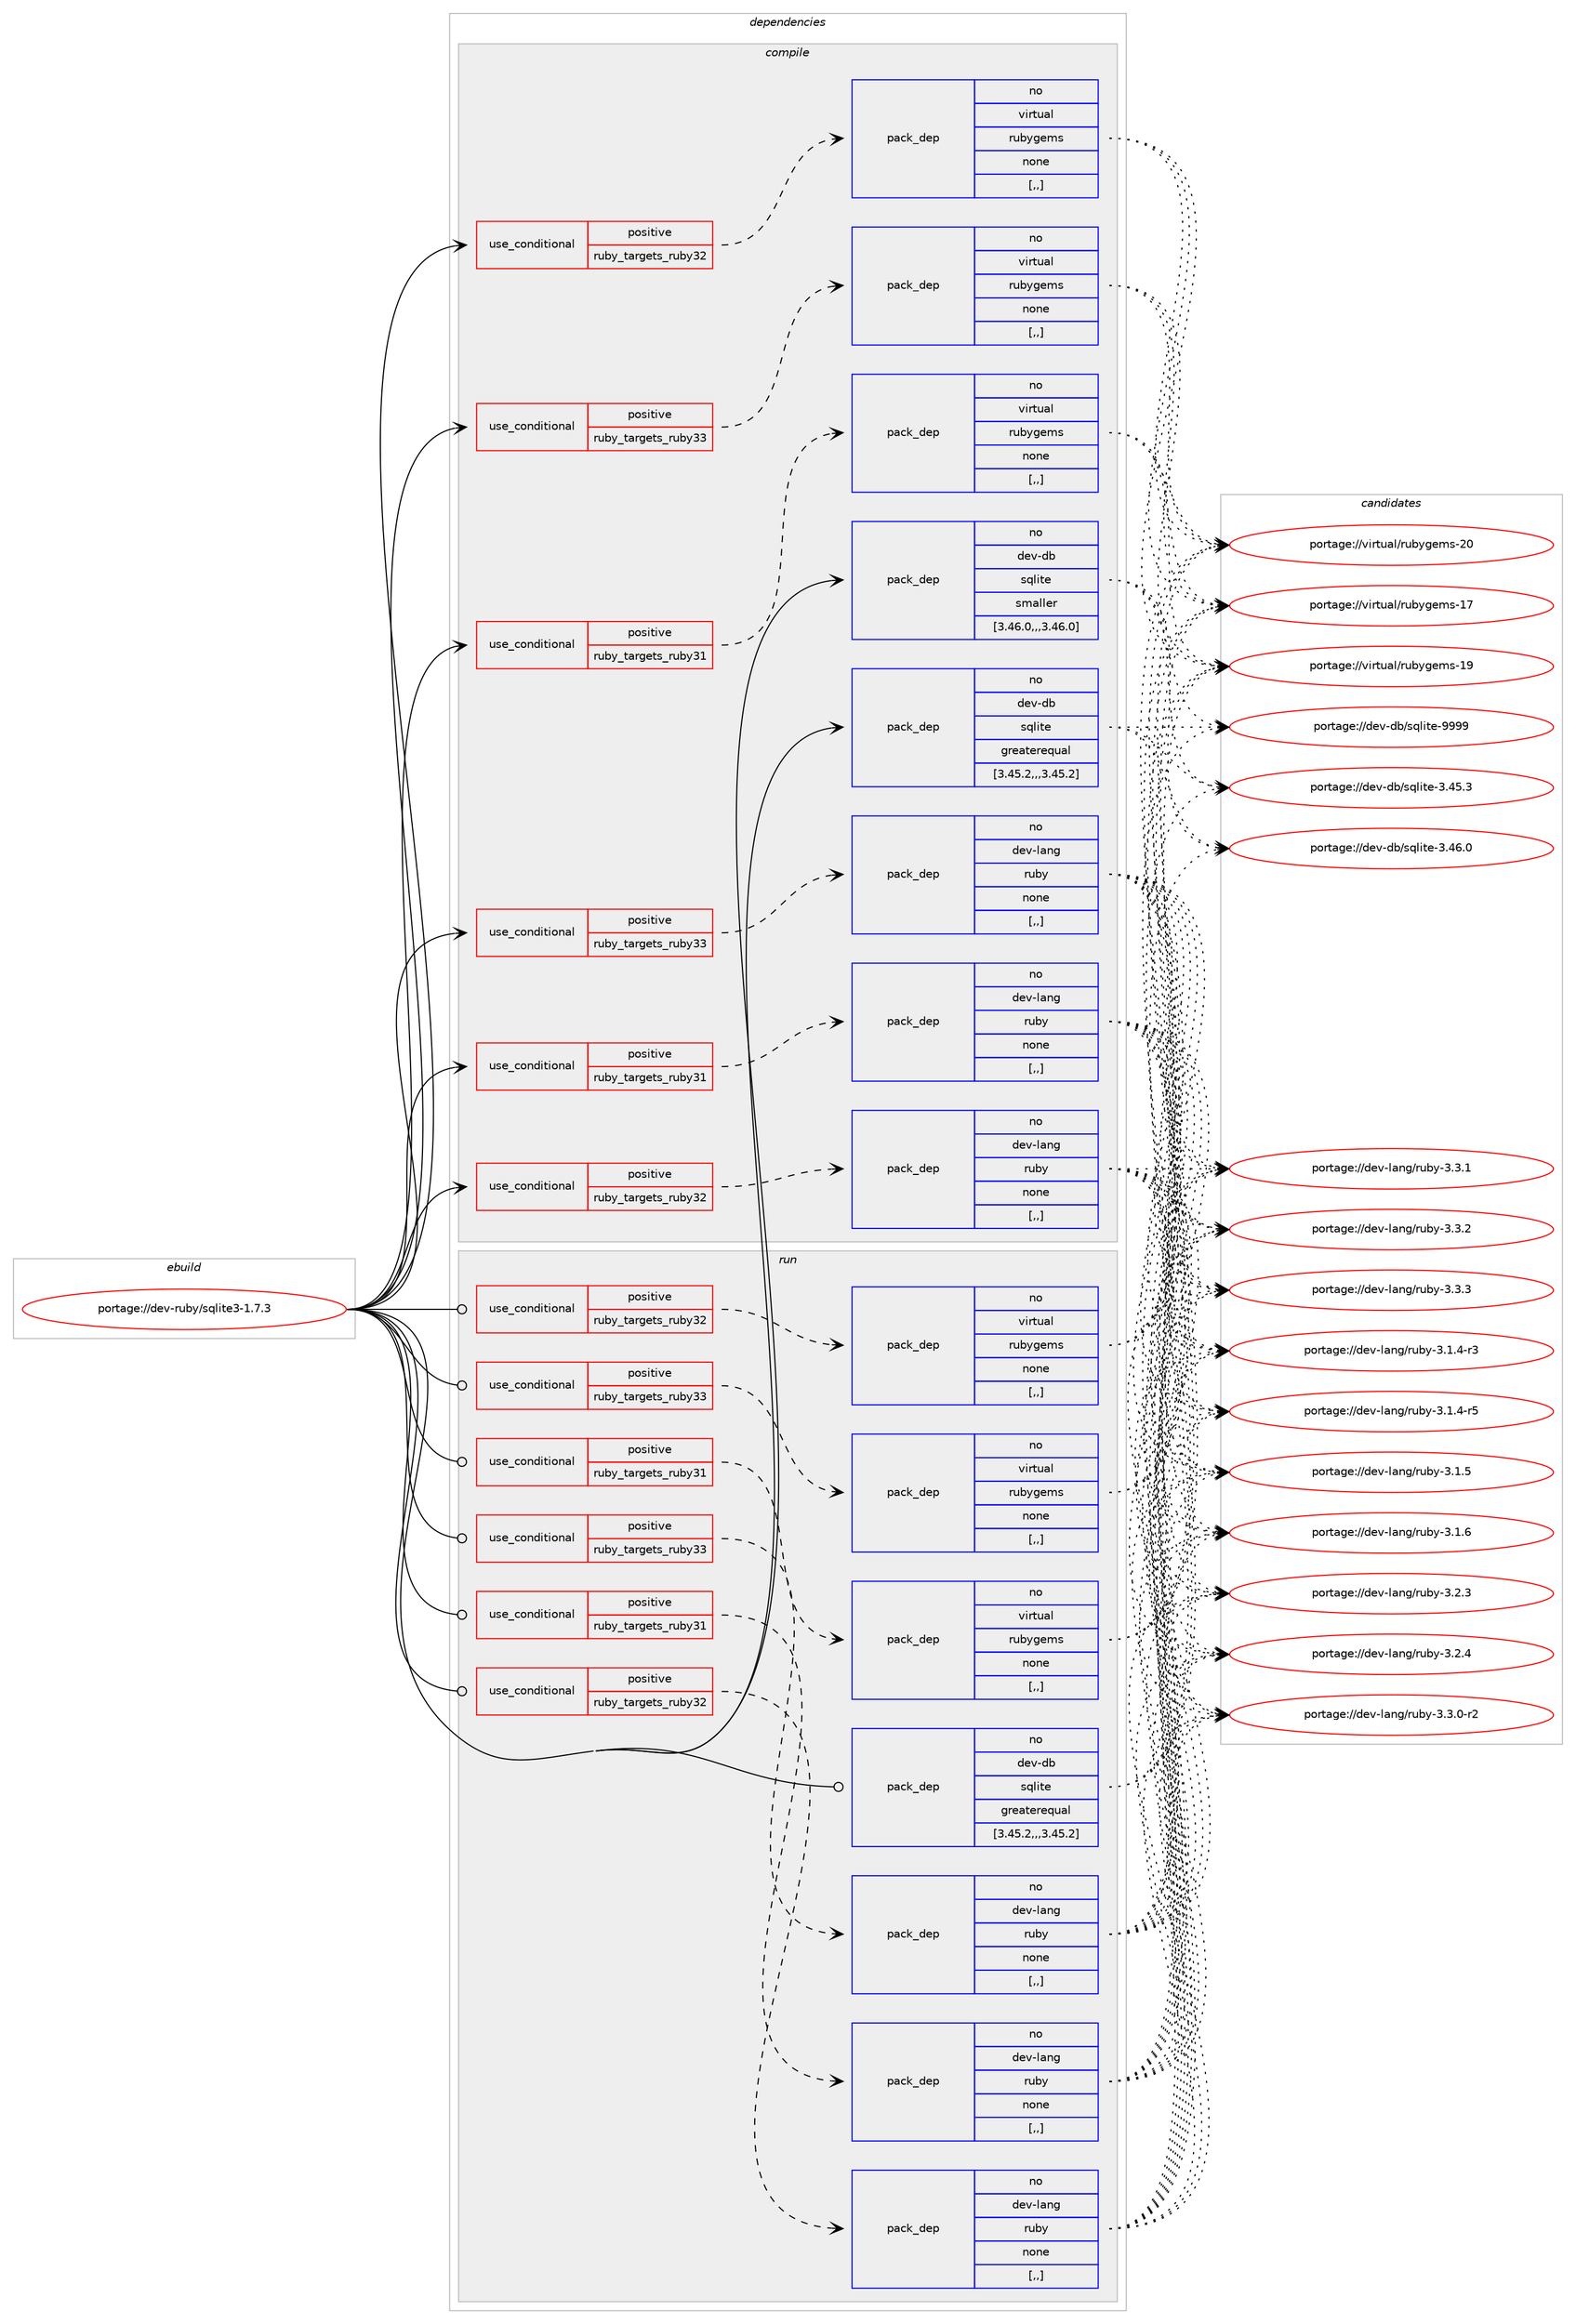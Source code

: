 digraph prolog {

# *************
# Graph options
# *************

newrank=true;
concentrate=true;
compound=true;
graph [rankdir=LR,fontname=Helvetica,fontsize=10,ranksep=1.5];#, ranksep=2.5, nodesep=0.2];
edge  [arrowhead=vee];
node  [fontname=Helvetica,fontsize=10];

# **********
# The ebuild
# **********

subgraph cluster_leftcol {
color=gray;
rank=same;
label=<<i>ebuild</i>>;
id [label="portage://dev-ruby/sqlite3-1.7.3", color=red, width=4, href="../dev-ruby/sqlite3-1.7.3.svg"];
}

# ****************
# The dependencies
# ****************

subgraph cluster_midcol {
color=gray;
label=<<i>dependencies</i>>;
subgraph cluster_compile {
fillcolor="#eeeeee";
style=filled;
label=<<i>compile</i>>;
subgraph cond55616 {
dependency199963 [label=<<TABLE BORDER="0" CELLBORDER="1" CELLSPACING="0" CELLPADDING="4"><TR><TD ROWSPAN="3" CELLPADDING="10">use_conditional</TD></TR><TR><TD>positive</TD></TR><TR><TD>ruby_targets_ruby31</TD></TR></TABLE>>, shape=none, color=red];
subgraph pack142978 {
dependency199964 [label=<<TABLE BORDER="0" CELLBORDER="1" CELLSPACING="0" CELLPADDING="4" WIDTH="220"><TR><TD ROWSPAN="6" CELLPADDING="30">pack_dep</TD></TR><TR><TD WIDTH="110">no</TD></TR><TR><TD>dev-lang</TD></TR><TR><TD>ruby</TD></TR><TR><TD>none</TD></TR><TR><TD>[,,]</TD></TR></TABLE>>, shape=none, color=blue];
}
dependency199963:e -> dependency199964:w [weight=20,style="dashed",arrowhead="vee"];
}
id:e -> dependency199963:w [weight=20,style="solid",arrowhead="vee"];
subgraph cond55617 {
dependency199965 [label=<<TABLE BORDER="0" CELLBORDER="1" CELLSPACING="0" CELLPADDING="4"><TR><TD ROWSPAN="3" CELLPADDING="10">use_conditional</TD></TR><TR><TD>positive</TD></TR><TR><TD>ruby_targets_ruby31</TD></TR></TABLE>>, shape=none, color=red];
subgraph pack142979 {
dependency199966 [label=<<TABLE BORDER="0" CELLBORDER="1" CELLSPACING="0" CELLPADDING="4" WIDTH="220"><TR><TD ROWSPAN="6" CELLPADDING="30">pack_dep</TD></TR><TR><TD WIDTH="110">no</TD></TR><TR><TD>virtual</TD></TR><TR><TD>rubygems</TD></TR><TR><TD>none</TD></TR><TR><TD>[,,]</TD></TR></TABLE>>, shape=none, color=blue];
}
dependency199965:e -> dependency199966:w [weight=20,style="dashed",arrowhead="vee"];
}
id:e -> dependency199965:w [weight=20,style="solid",arrowhead="vee"];
subgraph cond55618 {
dependency199967 [label=<<TABLE BORDER="0" CELLBORDER="1" CELLSPACING="0" CELLPADDING="4"><TR><TD ROWSPAN="3" CELLPADDING="10">use_conditional</TD></TR><TR><TD>positive</TD></TR><TR><TD>ruby_targets_ruby32</TD></TR></TABLE>>, shape=none, color=red];
subgraph pack142980 {
dependency199968 [label=<<TABLE BORDER="0" CELLBORDER="1" CELLSPACING="0" CELLPADDING="4" WIDTH="220"><TR><TD ROWSPAN="6" CELLPADDING="30">pack_dep</TD></TR><TR><TD WIDTH="110">no</TD></TR><TR><TD>dev-lang</TD></TR><TR><TD>ruby</TD></TR><TR><TD>none</TD></TR><TR><TD>[,,]</TD></TR></TABLE>>, shape=none, color=blue];
}
dependency199967:e -> dependency199968:w [weight=20,style="dashed",arrowhead="vee"];
}
id:e -> dependency199967:w [weight=20,style="solid",arrowhead="vee"];
subgraph cond55619 {
dependency199969 [label=<<TABLE BORDER="0" CELLBORDER="1" CELLSPACING="0" CELLPADDING="4"><TR><TD ROWSPAN="3" CELLPADDING="10">use_conditional</TD></TR><TR><TD>positive</TD></TR><TR><TD>ruby_targets_ruby32</TD></TR></TABLE>>, shape=none, color=red];
subgraph pack142981 {
dependency199970 [label=<<TABLE BORDER="0" CELLBORDER="1" CELLSPACING="0" CELLPADDING="4" WIDTH="220"><TR><TD ROWSPAN="6" CELLPADDING="30">pack_dep</TD></TR><TR><TD WIDTH="110">no</TD></TR><TR><TD>virtual</TD></TR><TR><TD>rubygems</TD></TR><TR><TD>none</TD></TR><TR><TD>[,,]</TD></TR></TABLE>>, shape=none, color=blue];
}
dependency199969:e -> dependency199970:w [weight=20,style="dashed",arrowhead="vee"];
}
id:e -> dependency199969:w [weight=20,style="solid",arrowhead="vee"];
subgraph cond55620 {
dependency199971 [label=<<TABLE BORDER="0" CELLBORDER="1" CELLSPACING="0" CELLPADDING="4"><TR><TD ROWSPAN="3" CELLPADDING="10">use_conditional</TD></TR><TR><TD>positive</TD></TR><TR><TD>ruby_targets_ruby33</TD></TR></TABLE>>, shape=none, color=red];
subgraph pack142982 {
dependency199972 [label=<<TABLE BORDER="0" CELLBORDER="1" CELLSPACING="0" CELLPADDING="4" WIDTH="220"><TR><TD ROWSPAN="6" CELLPADDING="30">pack_dep</TD></TR><TR><TD WIDTH="110">no</TD></TR><TR><TD>dev-lang</TD></TR><TR><TD>ruby</TD></TR><TR><TD>none</TD></TR><TR><TD>[,,]</TD></TR></TABLE>>, shape=none, color=blue];
}
dependency199971:e -> dependency199972:w [weight=20,style="dashed",arrowhead="vee"];
}
id:e -> dependency199971:w [weight=20,style="solid",arrowhead="vee"];
subgraph cond55621 {
dependency199973 [label=<<TABLE BORDER="0" CELLBORDER="1" CELLSPACING="0" CELLPADDING="4"><TR><TD ROWSPAN="3" CELLPADDING="10">use_conditional</TD></TR><TR><TD>positive</TD></TR><TR><TD>ruby_targets_ruby33</TD></TR></TABLE>>, shape=none, color=red];
subgraph pack142983 {
dependency199974 [label=<<TABLE BORDER="0" CELLBORDER="1" CELLSPACING="0" CELLPADDING="4" WIDTH="220"><TR><TD ROWSPAN="6" CELLPADDING="30">pack_dep</TD></TR><TR><TD WIDTH="110">no</TD></TR><TR><TD>virtual</TD></TR><TR><TD>rubygems</TD></TR><TR><TD>none</TD></TR><TR><TD>[,,]</TD></TR></TABLE>>, shape=none, color=blue];
}
dependency199973:e -> dependency199974:w [weight=20,style="dashed",arrowhead="vee"];
}
id:e -> dependency199973:w [weight=20,style="solid",arrowhead="vee"];
subgraph pack142984 {
dependency199975 [label=<<TABLE BORDER="0" CELLBORDER="1" CELLSPACING="0" CELLPADDING="4" WIDTH="220"><TR><TD ROWSPAN="6" CELLPADDING="30">pack_dep</TD></TR><TR><TD WIDTH="110">no</TD></TR><TR><TD>dev-db</TD></TR><TR><TD>sqlite</TD></TR><TR><TD>greaterequal</TD></TR><TR><TD>[3.45.2,,,3.45.2]</TD></TR></TABLE>>, shape=none, color=blue];
}
id:e -> dependency199975:w [weight=20,style="solid",arrowhead="vee"];
subgraph pack142985 {
dependency199976 [label=<<TABLE BORDER="0" CELLBORDER="1" CELLSPACING="0" CELLPADDING="4" WIDTH="220"><TR><TD ROWSPAN="6" CELLPADDING="30">pack_dep</TD></TR><TR><TD WIDTH="110">no</TD></TR><TR><TD>dev-db</TD></TR><TR><TD>sqlite</TD></TR><TR><TD>smaller</TD></TR><TR><TD>[3.46.0,,,3.46.0]</TD></TR></TABLE>>, shape=none, color=blue];
}
id:e -> dependency199976:w [weight=20,style="solid",arrowhead="vee"];
}
subgraph cluster_compileandrun {
fillcolor="#eeeeee";
style=filled;
label=<<i>compile and run</i>>;
}
subgraph cluster_run {
fillcolor="#eeeeee";
style=filled;
label=<<i>run</i>>;
subgraph cond55622 {
dependency199977 [label=<<TABLE BORDER="0" CELLBORDER="1" CELLSPACING="0" CELLPADDING="4"><TR><TD ROWSPAN="3" CELLPADDING="10">use_conditional</TD></TR><TR><TD>positive</TD></TR><TR><TD>ruby_targets_ruby31</TD></TR></TABLE>>, shape=none, color=red];
subgraph pack142986 {
dependency199978 [label=<<TABLE BORDER="0" CELLBORDER="1" CELLSPACING="0" CELLPADDING="4" WIDTH="220"><TR><TD ROWSPAN="6" CELLPADDING="30">pack_dep</TD></TR><TR><TD WIDTH="110">no</TD></TR><TR><TD>dev-lang</TD></TR><TR><TD>ruby</TD></TR><TR><TD>none</TD></TR><TR><TD>[,,]</TD></TR></TABLE>>, shape=none, color=blue];
}
dependency199977:e -> dependency199978:w [weight=20,style="dashed",arrowhead="vee"];
}
id:e -> dependency199977:w [weight=20,style="solid",arrowhead="odot"];
subgraph cond55623 {
dependency199979 [label=<<TABLE BORDER="0" CELLBORDER="1" CELLSPACING="0" CELLPADDING="4"><TR><TD ROWSPAN="3" CELLPADDING="10">use_conditional</TD></TR><TR><TD>positive</TD></TR><TR><TD>ruby_targets_ruby31</TD></TR></TABLE>>, shape=none, color=red];
subgraph pack142987 {
dependency199980 [label=<<TABLE BORDER="0" CELLBORDER="1" CELLSPACING="0" CELLPADDING="4" WIDTH="220"><TR><TD ROWSPAN="6" CELLPADDING="30">pack_dep</TD></TR><TR><TD WIDTH="110">no</TD></TR><TR><TD>virtual</TD></TR><TR><TD>rubygems</TD></TR><TR><TD>none</TD></TR><TR><TD>[,,]</TD></TR></TABLE>>, shape=none, color=blue];
}
dependency199979:e -> dependency199980:w [weight=20,style="dashed",arrowhead="vee"];
}
id:e -> dependency199979:w [weight=20,style="solid",arrowhead="odot"];
subgraph cond55624 {
dependency199981 [label=<<TABLE BORDER="0" CELLBORDER="1" CELLSPACING="0" CELLPADDING="4"><TR><TD ROWSPAN="3" CELLPADDING="10">use_conditional</TD></TR><TR><TD>positive</TD></TR><TR><TD>ruby_targets_ruby32</TD></TR></TABLE>>, shape=none, color=red];
subgraph pack142988 {
dependency199982 [label=<<TABLE BORDER="0" CELLBORDER="1" CELLSPACING="0" CELLPADDING="4" WIDTH="220"><TR><TD ROWSPAN="6" CELLPADDING="30">pack_dep</TD></TR><TR><TD WIDTH="110">no</TD></TR><TR><TD>dev-lang</TD></TR><TR><TD>ruby</TD></TR><TR><TD>none</TD></TR><TR><TD>[,,]</TD></TR></TABLE>>, shape=none, color=blue];
}
dependency199981:e -> dependency199982:w [weight=20,style="dashed",arrowhead="vee"];
}
id:e -> dependency199981:w [weight=20,style="solid",arrowhead="odot"];
subgraph cond55625 {
dependency199983 [label=<<TABLE BORDER="0" CELLBORDER="1" CELLSPACING="0" CELLPADDING="4"><TR><TD ROWSPAN="3" CELLPADDING="10">use_conditional</TD></TR><TR><TD>positive</TD></TR><TR><TD>ruby_targets_ruby32</TD></TR></TABLE>>, shape=none, color=red];
subgraph pack142989 {
dependency199984 [label=<<TABLE BORDER="0" CELLBORDER="1" CELLSPACING="0" CELLPADDING="4" WIDTH="220"><TR><TD ROWSPAN="6" CELLPADDING="30">pack_dep</TD></TR><TR><TD WIDTH="110">no</TD></TR><TR><TD>virtual</TD></TR><TR><TD>rubygems</TD></TR><TR><TD>none</TD></TR><TR><TD>[,,]</TD></TR></TABLE>>, shape=none, color=blue];
}
dependency199983:e -> dependency199984:w [weight=20,style="dashed",arrowhead="vee"];
}
id:e -> dependency199983:w [weight=20,style="solid",arrowhead="odot"];
subgraph cond55626 {
dependency199985 [label=<<TABLE BORDER="0" CELLBORDER="1" CELLSPACING="0" CELLPADDING="4"><TR><TD ROWSPAN="3" CELLPADDING="10">use_conditional</TD></TR><TR><TD>positive</TD></TR><TR><TD>ruby_targets_ruby33</TD></TR></TABLE>>, shape=none, color=red];
subgraph pack142990 {
dependency199986 [label=<<TABLE BORDER="0" CELLBORDER="1" CELLSPACING="0" CELLPADDING="4" WIDTH="220"><TR><TD ROWSPAN="6" CELLPADDING="30">pack_dep</TD></TR><TR><TD WIDTH="110">no</TD></TR><TR><TD>dev-lang</TD></TR><TR><TD>ruby</TD></TR><TR><TD>none</TD></TR><TR><TD>[,,]</TD></TR></TABLE>>, shape=none, color=blue];
}
dependency199985:e -> dependency199986:w [weight=20,style="dashed",arrowhead="vee"];
}
id:e -> dependency199985:w [weight=20,style="solid",arrowhead="odot"];
subgraph cond55627 {
dependency199987 [label=<<TABLE BORDER="0" CELLBORDER="1" CELLSPACING="0" CELLPADDING="4"><TR><TD ROWSPAN="3" CELLPADDING="10">use_conditional</TD></TR><TR><TD>positive</TD></TR><TR><TD>ruby_targets_ruby33</TD></TR></TABLE>>, shape=none, color=red];
subgraph pack142991 {
dependency199988 [label=<<TABLE BORDER="0" CELLBORDER="1" CELLSPACING="0" CELLPADDING="4" WIDTH="220"><TR><TD ROWSPAN="6" CELLPADDING="30">pack_dep</TD></TR><TR><TD WIDTH="110">no</TD></TR><TR><TD>virtual</TD></TR><TR><TD>rubygems</TD></TR><TR><TD>none</TD></TR><TR><TD>[,,]</TD></TR></TABLE>>, shape=none, color=blue];
}
dependency199987:e -> dependency199988:w [weight=20,style="dashed",arrowhead="vee"];
}
id:e -> dependency199987:w [weight=20,style="solid",arrowhead="odot"];
subgraph pack142992 {
dependency199989 [label=<<TABLE BORDER="0" CELLBORDER="1" CELLSPACING="0" CELLPADDING="4" WIDTH="220"><TR><TD ROWSPAN="6" CELLPADDING="30">pack_dep</TD></TR><TR><TD WIDTH="110">no</TD></TR><TR><TD>dev-db</TD></TR><TR><TD>sqlite</TD></TR><TR><TD>greaterequal</TD></TR><TR><TD>[3.45.2,,,3.45.2]</TD></TR></TABLE>>, shape=none, color=blue];
}
id:e -> dependency199989:w [weight=20,style="solid",arrowhead="odot"];
}
}

# **************
# The candidates
# **************

subgraph cluster_choices {
rank=same;
color=gray;
label=<<i>candidates</i>>;

subgraph choice142978 {
color=black;
nodesep=1;
choice100101118451089711010347114117981214551464946524511451 [label="portage://dev-lang/ruby-3.1.4-r3", color=red, width=4,href="../dev-lang/ruby-3.1.4-r3.svg"];
choice100101118451089711010347114117981214551464946524511453 [label="portage://dev-lang/ruby-3.1.4-r5", color=red, width=4,href="../dev-lang/ruby-3.1.4-r5.svg"];
choice10010111845108971101034711411798121455146494653 [label="portage://dev-lang/ruby-3.1.5", color=red, width=4,href="../dev-lang/ruby-3.1.5.svg"];
choice10010111845108971101034711411798121455146494654 [label="portage://dev-lang/ruby-3.1.6", color=red, width=4,href="../dev-lang/ruby-3.1.6.svg"];
choice10010111845108971101034711411798121455146504651 [label="portage://dev-lang/ruby-3.2.3", color=red, width=4,href="../dev-lang/ruby-3.2.3.svg"];
choice10010111845108971101034711411798121455146504652 [label="portage://dev-lang/ruby-3.2.4", color=red, width=4,href="../dev-lang/ruby-3.2.4.svg"];
choice100101118451089711010347114117981214551465146484511450 [label="portage://dev-lang/ruby-3.3.0-r2", color=red, width=4,href="../dev-lang/ruby-3.3.0-r2.svg"];
choice10010111845108971101034711411798121455146514649 [label="portage://dev-lang/ruby-3.3.1", color=red, width=4,href="../dev-lang/ruby-3.3.1.svg"];
choice10010111845108971101034711411798121455146514650 [label="portage://dev-lang/ruby-3.3.2", color=red, width=4,href="../dev-lang/ruby-3.3.2.svg"];
choice10010111845108971101034711411798121455146514651 [label="portage://dev-lang/ruby-3.3.3", color=red, width=4,href="../dev-lang/ruby-3.3.3.svg"];
dependency199964:e -> choice100101118451089711010347114117981214551464946524511451:w [style=dotted,weight="100"];
dependency199964:e -> choice100101118451089711010347114117981214551464946524511453:w [style=dotted,weight="100"];
dependency199964:e -> choice10010111845108971101034711411798121455146494653:w [style=dotted,weight="100"];
dependency199964:e -> choice10010111845108971101034711411798121455146494654:w [style=dotted,weight="100"];
dependency199964:e -> choice10010111845108971101034711411798121455146504651:w [style=dotted,weight="100"];
dependency199964:e -> choice10010111845108971101034711411798121455146504652:w [style=dotted,weight="100"];
dependency199964:e -> choice100101118451089711010347114117981214551465146484511450:w [style=dotted,weight="100"];
dependency199964:e -> choice10010111845108971101034711411798121455146514649:w [style=dotted,weight="100"];
dependency199964:e -> choice10010111845108971101034711411798121455146514650:w [style=dotted,weight="100"];
dependency199964:e -> choice10010111845108971101034711411798121455146514651:w [style=dotted,weight="100"];
}
subgraph choice142979 {
color=black;
nodesep=1;
choice118105114116117971084711411798121103101109115454955 [label="portage://virtual/rubygems-17", color=red, width=4,href="../virtual/rubygems-17.svg"];
choice118105114116117971084711411798121103101109115454957 [label="portage://virtual/rubygems-19", color=red, width=4,href="../virtual/rubygems-19.svg"];
choice118105114116117971084711411798121103101109115455048 [label="portage://virtual/rubygems-20", color=red, width=4,href="../virtual/rubygems-20.svg"];
dependency199966:e -> choice118105114116117971084711411798121103101109115454955:w [style=dotted,weight="100"];
dependency199966:e -> choice118105114116117971084711411798121103101109115454957:w [style=dotted,weight="100"];
dependency199966:e -> choice118105114116117971084711411798121103101109115455048:w [style=dotted,weight="100"];
}
subgraph choice142980 {
color=black;
nodesep=1;
choice100101118451089711010347114117981214551464946524511451 [label="portage://dev-lang/ruby-3.1.4-r3", color=red, width=4,href="../dev-lang/ruby-3.1.4-r3.svg"];
choice100101118451089711010347114117981214551464946524511453 [label="portage://dev-lang/ruby-3.1.4-r5", color=red, width=4,href="../dev-lang/ruby-3.1.4-r5.svg"];
choice10010111845108971101034711411798121455146494653 [label="portage://dev-lang/ruby-3.1.5", color=red, width=4,href="../dev-lang/ruby-3.1.5.svg"];
choice10010111845108971101034711411798121455146494654 [label="portage://dev-lang/ruby-3.1.6", color=red, width=4,href="../dev-lang/ruby-3.1.6.svg"];
choice10010111845108971101034711411798121455146504651 [label="portage://dev-lang/ruby-3.2.3", color=red, width=4,href="../dev-lang/ruby-3.2.3.svg"];
choice10010111845108971101034711411798121455146504652 [label="portage://dev-lang/ruby-3.2.4", color=red, width=4,href="../dev-lang/ruby-3.2.4.svg"];
choice100101118451089711010347114117981214551465146484511450 [label="portage://dev-lang/ruby-3.3.0-r2", color=red, width=4,href="../dev-lang/ruby-3.3.0-r2.svg"];
choice10010111845108971101034711411798121455146514649 [label="portage://dev-lang/ruby-3.3.1", color=red, width=4,href="../dev-lang/ruby-3.3.1.svg"];
choice10010111845108971101034711411798121455146514650 [label="portage://dev-lang/ruby-3.3.2", color=red, width=4,href="../dev-lang/ruby-3.3.2.svg"];
choice10010111845108971101034711411798121455146514651 [label="portage://dev-lang/ruby-3.3.3", color=red, width=4,href="../dev-lang/ruby-3.3.3.svg"];
dependency199968:e -> choice100101118451089711010347114117981214551464946524511451:w [style=dotted,weight="100"];
dependency199968:e -> choice100101118451089711010347114117981214551464946524511453:w [style=dotted,weight="100"];
dependency199968:e -> choice10010111845108971101034711411798121455146494653:w [style=dotted,weight="100"];
dependency199968:e -> choice10010111845108971101034711411798121455146494654:w [style=dotted,weight="100"];
dependency199968:e -> choice10010111845108971101034711411798121455146504651:w [style=dotted,weight="100"];
dependency199968:e -> choice10010111845108971101034711411798121455146504652:w [style=dotted,weight="100"];
dependency199968:e -> choice100101118451089711010347114117981214551465146484511450:w [style=dotted,weight="100"];
dependency199968:e -> choice10010111845108971101034711411798121455146514649:w [style=dotted,weight="100"];
dependency199968:e -> choice10010111845108971101034711411798121455146514650:w [style=dotted,weight="100"];
dependency199968:e -> choice10010111845108971101034711411798121455146514651:w [style=dotted,weight="100"];
}
subgraph choice142981 {
color=black;
nodesep=1;
choice118105114116117971084711411798121103101109115454955 [label="portage://virtual/rubygems-17", color=red, width=4,href="../virtual/rubygems-17.svg"];
choice118105114116117971084711411798121103101109115454957 [label="portage://virtual/rubygems-19", color=red, width=4,href="../virtual/rubygems-19.svg"];
choice118105114116117971084711411798121103101109115455048 [label="portage://virtual/rubygems-20", color=red, width=4,href="../virtual/rubygems-20.svg"];
dependency199970:e -> choice118105114116117971084711411798121103101109115454955:w [style=dotted,weight="100"];
dependency199970:e -> choice118105114116117971084711411798121103101109115454957:w [style=dotted,weight="100"];
dependency199970:e -> choice118105114116117971084711411798121103101109115455048:w [style=dotted,weight="100"];
}
subgraph choice142982 {
color=black;
nodesep=1;
choice100101118451089711010347114117981214551464946524511451 [label="portage://dev-lang/ruby-3.1.4-r3", color=red, width=4,href="../dev-lang/ruby-3.1.4-r3.svg"];
choice100101118451089711010347114117981214551464946524511453 [label="portage://dev-lang/ruby-3.1.4-r5", color=red, width=4,href="../dev-lang/ruby-3.1.4-r5.svg"];
choice10010111845108971101034711411798121455146494653 [label="portage://dev-lang/ruby-3.1.5", color=red, width=4,href="../dev-lang/ruby-3.1.5.svg"];
choice10010111845108971101034711411798121455146494654 [label="portage://dev-lang/ruby-3.1.6", color=red, width=4,href="../dev-lang/ruby-3.1.6.svg"];
choice10010111845108971101034711411798121455146504651 [label="portage://dev-lang/ruby-3.2.3", color=red, width=4,href="../dev-lang/ruby-3.2.3.svg"];
choice10010111845108971101034711411798121455146504652 [label="portage://dev-lang/ruby-3.2.4", color=red, width=4,href="../dev-lang/ruby-3.2.4.svg"];
choice100101118451089711010347114117981214551465146484511450 [label="portage://dev-lang/ruby-3.3.0-r2", color=red, width=4,href="../dev-lang/ruby-3.3.0-r2.svg"];
choice10010111845108971101034711411798121455146514649 [label="portage://dev-lang/ruby-3.3.1", color=red, width=4,href="../dev-lang/ruby-3.3.1.svg"];
choice10010111845108971101034711411798121455146514650 [label="portage://dev-lang/ruby-3.3.2", color=red, width=4,href="../dev-lang/ruby-3.3.2.svg"];
choice10010111845108971101034711411798121455146514651 [label="portage://dev-lang/ruby-3.3.3", color=red, width=4,href="../dev-lang/ruby-3.3.3.svg"];
dependency199972:e -> choice100101118451089711010347114117981214551464946524511451:w [style=dotted,weight="100"];
dependency199972:e -> choice100101118451089711010347114117981214551464946524511453:w [style=dotted,weight="100"];
dependency199972:e -> choice10010111845108971101034711411798121455146494653:w [style=dotted,weight="100"];
dependency199972:e -> choice10010111845108971101034711411798121455146494654:w [style=dotted,weight="100"];
dependency199972:e -> choice10010111845108971101034711411798121455146504651:w [style=dotted,weight="100"];
dependency199972:e -> choice10010111845108971101034711411798121455146504652:w [style=dotted,weight="100"];
dependency199972:e -> choice100101118451089711010347114117981214551465146484511450:w [style=dotted,weight="100"];
dependency199972:e -> choice10010111845108971101034711411798121455146514649:w [style=dotted,weight="100"];
dependency199972:e -> choice10010111845108971101034711411798121455146514650:w [style=dotted,weight="100"];
dependency199972:e -> choice10010111845108971101034711411798121455146514651:w [style=dotted,weight="100"];
}
subgraph choice142983 {
color=black;
nodesep=1;
choice118105114116117971084711411798121103101109115454955 [label="portage://virtual/rubygems-17", color=red, width=4,href="../virtual/rubygems-17.svg"];
choice118105114116117971084711411798121103101109115454957 [label="portage://virtual/rubygems-19", color=red, width=4,href="../virtual/rubygems-19.svg"];
choice118105114116117971084711411798121103101109115455048 [label="portage://virtual/rubygems-20", color=red, width=4,href="../virtual/rubygems-20.svg"];
dependency199974:e -> choice118105114116117971084711411798121103101109115454955:w [style=dotted,weight="100"];
dependency199974:e -> choice118105114116117971084711411798121103101109115454957:w [style=dotted,weight="100"];
dependency199974:e -> choice118105114116117971084711411798121103101109115455048:w [style=dotted,weight="100"];
}
subgraph choice142984 {
color=black;
nodesep=1;
choice10010111845100984711511310810511610145514652534651 [label="portage://dev-db/sqlite-3.45.3", color=red, width=4,href="../dev-db/sqlite-3.45.3.svg"];
choice10010111845100984711511310810511610145514652544648 [label="portage://dev-db/sqlite-3.46.0", color=red, width=4,href="../dev-db/sqlite-3.46.0.svg"];
choice1001011184510098471151131081051161014557575757 [label="portage://dev-db/sqlite-9999", color=red, width=4,href="../dev-db/sqlite-9999.svg"];
dependency199975:e -> choice10010111845100984711511310810511610145514652534651:w [style=dotted,weight="100"];
dependency199975:e -> choice10010111845100984711511310810511610145514652544648:w [style=dotted,weight="100"];
dependency199975:e -> choice1001011184510098471151131081051161014557575757:w [style=dotted,weight="100"];
}
subgraph choice142985 {
color=black;
nodesep=1;
choice10010111845100984711511310810511610145514652534651 [label="portage://dev-db/sqlite-3.45.3", color=red, width=4,href="../dev-db/sqlite-3.45.3.svg"];
choice10010111845100984711511310810511610145514652544648 [label="portage://dev-db/sqlite-3.46.0", color=red, width=4,href="../dev-db/sqlite-3.46.0.svg"];
choice1001011184510098471151131081051161014557575757 [label="portage://dev-db/sqlite-9999", color=red, width=4,href="../dev-db/sqlite-9999.svg"];
dependency199976:e -> choice10010111845100984711511310810511610145514652534651:w [style=dotted,weight="100"];
dependency199976:e -> choice10010111845100984711511310810511610145514652544648:w [style=dotted,weight="100"];
dependency199976:e -> choice1001011184510098471151131081051161014557575757:w [style=dotted,weight="100"];
}
subgraph choice142986 {
color=black;
nodesep=1;
choice100101118451089711010347114117981214551464946524511451 [label="portage://dev-lang/ruby-3.1.4-r3", color=red, width=4,href="../dev-lang/ruby-3.1.4-r3.svg"];
choice100101118451089711010347114117981214551464946524511453 [label="portage://dev-lang/ruby-3.1.4-r5", color=red, width=4,href="../dev-lang/ruby-3.1.4-r5.svg"];
choice10010111845108971101034711411798121455146494653 [label="portage://dev-lang/ruby-3.1.5", color=red, width=4,href="../dev-lang/ruby-3.1.5.svg"];
choice10010111845108971101034711411798121455146494654 [label="portage://dev-lang/ruby-3.1.6", color=red, width=4,href="../dev-lang/ruby-3.1.6.svg"];
choice10010111845108971101034711411798121455146504651 [label="portage://dev-lang/ruby-3.2.3", color=red, width=4,href="../dev-lang/ruby-3.2.3.svg"];
choice10010111845108971101034711411798121455146504652 [label="portage://dev-lang/ruby-3.2.4", color=red, width=4,href="../dev-lang/ruby-3.2.4.svg"];
choice100101118451089711010347114117981214551465146484511450 [label="portage://dev-lang/ruby-3.3.0-r2", color=red, width=4,href="../dev-lang/ruby-3.3.0-r2.svg"];
choice10010111845108971101034711411798121455146514649 [label="portage://dev-lang/ruby-3.3.1", color=red, width=4,href="../dev-lang/ruby-3.3.1.svg"];
choice10010111845108971101034711411798121455146514650 [label="portage://dev-lang/ruby-3.3.2", color=red, width=4,href="../dev-lang/ruby-3.3.2.svg"];
choice10010111845108971101034711411798121455146514651 [label="portage://dev-lang/ruby-3.3.3", color=red, width=4,href="../dev-lang/ruby-3.3.3.svg"];
dependency199978:e -> choice100101118451089711010347114117981214551464946524511451:w [style=dotted,weight="100"];
dependency199978:e -> choice100101118451089711010347114117981214551464946524511453:w [style=dotted,weight="100"];
dependency199978:e -> choice10010111845108971101034711411798121455146494653:w [style=dotted,weight="100"];
dependency199978:e -> choice10010111845108971101034711411798121455146494654:w [style=dotted,weight="100"];
dependency199978:e -> choice10010111845108971101034711411798121455146504651:w [style=dotted,weight="100"];
dependency199978:e -> choice10010111845108971101034711411798121455146504652:w [style=dotted,weight="100"];
dependency199978:e -> choice100101118451089711010347114117981214551465146484511450:w [style=dotted,weight="100"];
dependency199978:e -> choice10010111845108971101034711411798121455146514649:w [style=dotted,weight="100"];
dependency199978:e -> choice10010111845108971101034711411798121455146514650:w [style=dotted,weight="100"];
dependency199978:e -> choice10010111845108971101034711411798121455146514651:w [style=dotted,weight="100"];
}
subgraph choice142987 {
color=black;
nodesep=1;
choice118105114116117971084711411798121103101109115454955 [label="portage://virtual/rubygems-17", color=red, width=4,href="../virtual/rubygems-17.svg"];
choice118105114116117971084711411798121103101109115454957 [label="portage://virtual/rubygems-19", color=red, width=4,href="../virtual/rubygems-19.svg"];
choice118105114116117971084711411798121103101109115455048 [label="portage://virtual/rubygems-20", color=red, width=4,href="../virtual/rubygems-20.svg"];
dependency199980:e -> choice118105114116117971084711411798121103101109115454955:w [style=dotted,weight="100"];
dependency199980:e -> choice118105114116117971084711411798121103101109115454957:w [style=dotted,weight="100"];
dependency199980:e -> choice118105114116117971084711411798121103101109115455048:w [style=dotted,weight="100"];
}
subgraph choice142988 {
color=black;
nodesep=1;
choice100101118451089711010347114117981214551464946524511451 [label="portage://dev-lang/ruby-3.1.4-r3", color=red, width=4,href="../dev-lang/ruby-3.1.4-r3.svg"];
choice100101118451089711010347114117981214551464946524511453 [label="portage://dev-lang/ruby-3.1.4-r5", color=red, width=4,href="../dev-lang/ruby-3.1.4-r5.svg"];
choice10010111845108971101034711411798121455146494653 [label="portage://dev-lang/ruby-3.1.5", color=red, width=4,href="../dev-lang/ruby-3.1.5.svg"];
choice10010111845108971101034711411798121455146494654 [label="portage://dev-lang/ruby-3.1.6", color=red, width=4,href="../dev-lang/ruby-3.1.6.svg"];
choice10010111845108971101034711411798121455146504651 [label="portage://dev-lang/ruby-3.2.3", color=red, width=4,href="../dev-lang/ruby-3.2.3.svg"];
choice10010111845108971101034711411798121455146504652 [label="portage://dev-lang/ruby-3.2.4", color=red, width=4,href="../dev-lang/ruby-3.2.4.svg"];
choice100101118451089711010347114117981214551465146484511450 [label="portage://dev-lang/ruby-3.3.0-r2", color=red, width=4,href="../dev-lang/ruby-3.3.0-r2.svg"];
choice10010111845108971101034711411798121455146514649 [label="portage://dev-lang/ruby-3.3.1", color=red, width=4,href="../dev-lang/ruby-3.3.1.svg"];
choice10010111845108971101034711411798121455146514650 [label="portage://dev-lang/ruby-3.3.2", color=red, width=4,href="../dev-lang/ruby-3.3.2.svg"];
choice10010111845108971101034711411798121455146514651 [label="portage://dev-lang/ruby-3.3.3", color=red, width=4,href="../dev-lang/ruby-3.3.3.svg"];
dependency199982:e -> choice100101118451089711010347114117981214551464946524511451:w [style=dotted,weight="100"];
dependency199982:e -> choice100101118451089711010347114117981214551464946524511453:w [style=dotted,weight="100"];
dependency199982:e -> choice10010111845108971101034711411798121455146494653:w [style=dotted,weight="100"];
dependency199982:e -> choice10010111845108971101034711411798121455146494654:w [style=dotted,weight="100"];
dependency199982:e -> choice10010111845108971101034711411798121455146504651:w [style=dotted,weight="100"];
dependency199982:e -> choice10010111845108971101034711411798121455146504652:w [style=dotted,weight="100"];
dependency199982:e -> choice100101118451089711010347114117981214551465146484511450:w [style=dotted,weight="100"];
dependency199982:e -> choice10010111845108971101034711411798121455146514649:w [style=dotted,weight="100"];
dependency199982:e -> choice10010111845108971101034711411798121455146514650:w [style=dotted,weight="100"];
dependency199982:e -> choice10010111845108971101034711411798121455146514651:w [style=dotted,weight="100"];
}
subgraph choice142989 {
color=black;
nodesep=1;
choice118105114116117971084711411798121103101109115454955 [label="portage://virtual/rubygems-17", color=red, width=4,href="../virtual/rubygems-17.svg"];
choice118105114116117971084711411798121103101109115454957 [label="portage://virtual/rubygems-19", color=red, width=4,href="../virtual/rubygems-19.svg"];
choice118105114116117971084711411798121103101109115455048 [label="portage://virtual/rubygems-20", color=red, width=4,href="../virtual/rubygems-20.svg"];
dependency199984:e -> choice118105114116117971084711411798121103101109115454955:w [style=dotted,weight="100"];
dependency199984:e -> choice118105114116117971084711411798121103101109115454957:w [style=dotted,weight="100"];
dependency199984:e -> choice118105114116117971084711411798121103101109115455048:w [style=dotted,weight="100"];
}
subgraph choice142990 {
color=black;
nodesep=1;
choice100101118451089711010347114117981214551464946524511451 [label="portage://dev-lang/ruby-3.1.4-r3", color=red, width=4,href="../dev-lang/ruby-3.1.4-r3.svg"];
choice100101118451089711010347114117981214551464946524511453 [label="portage://dev-lang/ruby-3.1.4-r5", color=red, width=4,href="../dev-lang/ruby-3.1.4-r5.svg"];
choice10010111845108971101034711411798121455146494653 [label="portage://dev-lang/ruby-3.1.5", color=red, width=4,href="../dev-lang/ruby-3.1.5.svg"];
choice10010111845108971101034711411798121455146494654 [label="portage://dev-lang/ruby-3.1.6", color=red, width=4,href="../dev-lang/ruby-3.1.6.svg"];
choice10010111845108971101034711411798121455146504651 [label="portage://dev-lang/ruby-3.2.3", color=red, width=4,href="../dev-lang/ruby-3.2.3.svg"];
choice10010111845108971101034711411798121455146504652 [label="portage://dev-lang/ruby-3.2.4", color=red, width=4,href="../dev-lang/ruby-3.2.4.svg"];
choice100101118451089711010347114117981214551465146484511450 [label="portage://dev-lang/ruby-3.3.0-r2", color=red, width=4,href="../dev-lang/ruby-3.3.0-r2.svg"];
choice10010111845108971101034711411798121455146514649 [label="portage://dev-lang/ruby-3.3.1", color=red, width=4,href="../dev-lang/ruby-3.3.1.svg"];
choice10010111845108971101034711411798121455146514650 [label="portage://dev-lang/ruby-3.3.2", color=red, width=4,href="../dev-lang/ruby-3.3.2.svg"];
choice10010111845108971101034711411798121455146514651 [label="portage://dev-lang/ruby-3.3.3", color=red, width=4,href="../dev-lang/ruby-3.3.3.svg"];
dependency199986:e -> choice100101118451089711010347114117981214551464946524511451:w [style=dotted,weight="100"];
dependency199986:e -> choice100101118451089711010347114117981214551464946524511453:w [style=dotted,weight="100"];
dependency199986:e -> choice10010111845108971101034711411798121455146494653:w [style=dotted,weight="100"];
dependency199986:e -> choice10010111845108971101034711411798121455146494654:w [style=dotted,weight="100"];
dependency199986:e -> choice10010111845108971101034711411798121455146504651:w [style=dotted,weight="100"];
dependency199986:e -> choice10010111845108971101034711411798121455146504652:w [style=dotted,weight="100"];
dependency199986:e -> choice100101118451089711010347114117981214551465146484511450:w [style=dotted,weight="100"];
dependency199986:e -> choice10010111845108971101034711411798121455146514649:w [style=dotted,weight="100"];
dependency199986:e -> choice10010111845108971101034711411798121455146514650:w [style=dotted,weight="100"];
dependency199986:e -> choice10010111845108971101034711411798121455146514651:w [style=dotted,weight="100"];
}
subgraph choice142991 {
color=black;
nodesep=1;
choice118105114116117971084711411798121103101109115454955 [label="portage://virtual/rubygems-17", color=red, width=4,href="../virtual/rubygems-17.svg"];
choice118105114116117971084711411798121103101109115454957 [label="portage://virtual/rubygems-19", color=red, width=4,href="../virtual/rubygems-19.svg"];
choice118105114116117971084711411798121103101109115455048 [label="portage://virtual/rubygems-20", color=red, width=4,href="../virtual/rubygems-20.svg"];
dependency199988:e -> choice118105114116117971084711411798121103101109115454955:w [style=dotted,weight="100"];
dependency199988:e -> choice118105114116117971084711411798121103101109115454957:w [style=dotted,weight="100"];
dependency199988:e -> choice118105114116117971084711411798121103101109115455048:w [style=dotted,weight="100"];
}
subgraph choice142992 {
color=black;
nodesep=1;
choice10010111845100984711511310810511610145514652534651 [label="portage://dev-db/sqlite-3.45.3", color=red, width=4,href="../dev-db/sqlite-3.45.3.svg"];
choice10010111845100984711511310810511610145514652544648 [label="portage://dev-db/sqlite-3.46.0", color=red, width=4,href="../dev-db/sqlite-3.46.0.svg"];
choice1001011184510098471151131081051161014557575757 [label="portage://dev-db/sqlite-9999", color=red, width=4,href="../dev-db/sqlite-9999.svg"];
dependency199989:e -> choice10010111845100984711511310810511610145514652534651:w [style=dotted,weight="100"];
dependency199989:e -> choice10010111845100984711511310810511610145514652544648:w [style=dotted,weight="100"];
dependency199989:e -> choice1001011184510098471151131081051161014557575757:w [style=dotted,weight="100"];
}
}

}
